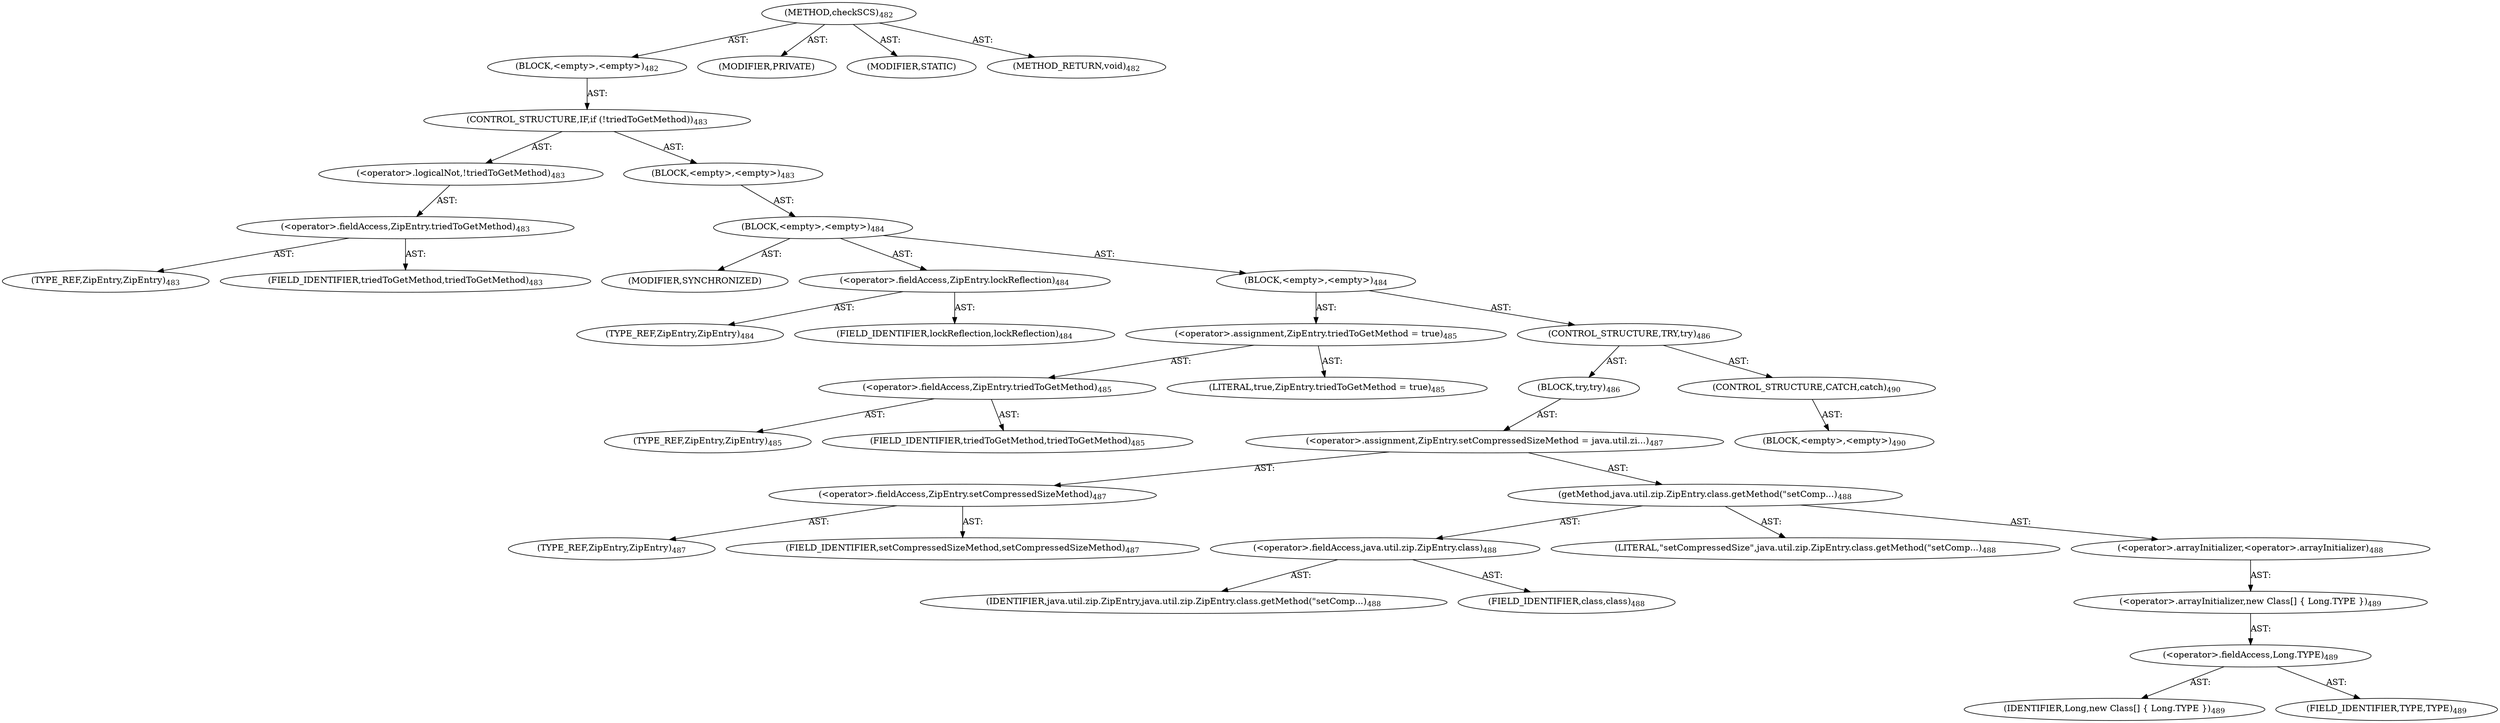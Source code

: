 digraph "checkSCS" {  
"111669149724" [label = <(METHOD,checkSCS)<SUB>482</SUB>> ]
"25769803834" [label = <(BLOCK,&lt;empty&gt;,&lt;empty&gt;)<SUB>482</SUB>> ]
"47244640281" [label = <(CONTROL_STRUCTURE,IF,if (!triedToGetMethod))<SUB>483</SUB>> ]
"30064771343" [label = <(&lt;operator&gt;.logicalNot,!triedToGetMethod)<SUB>483</SUB>> ]
"30064771344" [label = <(&lt;operator&gt;.fieldAccess,ZipEntry.triedToGetMethod)<SUB>483</SUB>> ]
"180388626444" [label = <(TYPE_REF,ZipEntry,ZipEntry)<SUB>483</SUB>> ]
"55834574902" [label = <(FIELD_IDENTIFIER,triedToGetMethod,triedToGetMethod)<SUB>483</SUB>> ]
"25769803835" [label = <(BLOCK,&lt;empty&gt;,&lt;empty&gt;)<SUB>483</SUB>> ]
"25769803836" [label = <(BLOCK,&lt;empty&gt;,&lt;empty&gt;)<SUB>484</SUB>> ]
"133143986248" [label = <(MODIFIER,SYNCHRONIZED)> ]
"30064771345" [label = <(&lt;operator&gt;.fieldAccess,ZipEntry.lockReflection)<SUB>484</SUB>> ]
"180388626445" [label = <(TYPE_REF,ZipEntry,ZipEntry)<SUB>484</SUB>> ]
"55834574903" [label = <(FIELD_IDENTIFIER,lockReflection,lockReflection)<SUB>484</SUB>> ]
"25769803837" [label = <(BLOCK,&lt;empty&gt;,&lt;empty&gt;)<SUB>484</SUB>> ]
"30064771346" [label = <(&lt;operator&gt;.assignment,ZipEntry.triedToGetMethod = true)<SUB>485</SUB>> ]
"30064771347" [label = <(&lt;operator&gt;.fieldAccess,ZipEntry.triedToGetMethod)<SUB>485</SUB>> ]
"180388626446" [label = <(TYPE_REF,ZipEntry,ZipEntry)<SUB>485</SUB>> ]
"55834574904" [label = <(FIELD_IDENTIFIER,triedToGetMethod,triedToGetMethod)<SUB>485</SUB>> ]
"90194313265" [label = <(LITERAL,true,ZipEntry.triedToGetMethod = true)<SUB>485</SUB>> ]
"47244640282" [label = <(CONTROL_STRUCTURE,TRY,try)<SUB>486</SUB>> ]
"25769803838" [label = <(BLOCK,try,try)<SUB>486</SUB>> ]
"30064771348" [label = <(&lt;operator&gt;.assignment,ZipEntry.setCompressedSizeMethod = java.util.zi...)<SUB>487</SUB>> ]
"30064771349" [label = <(&lt;operator&gt;.fieldAccess,ZipEntry.setCompressedSizeMethod)<SUB>487</SUB>> ]
"180388626447" [label = <(TYPE_REF,ZipEntry,ZipEntry)<SUB>487</SUB>> ]
"55834574905" [label = <(FIELD_IDENTIFIER,setCompressedSizeMethod,setCompressedSizeMethod)<SUB>487</SUB>> ]
"30064771350" [label = <(getMethod,java.util.zip.ZipEntry.class.getMethod(&quot;setComp...)<SUB>488</SUB>> ]
"30064771351" [label = <(&lt;operator&gt;.fieldAccess,java.util.zip.ZipEntry.class)<SUB>488</SUB>> ]
"68719476946" [label = <(IDENTIFIER,java.util.zip.ZipEntry,java.util.zip.ZipEntry.class.getMethod(&quot;setComp...)<SUB>488</SUB>> ]
"55834574906" [label = <(FIELD_IDENTIFIER,class,class)<SUB>488</SUB>> ]
"90194313266" [label = <(LITERAL,&quot;setCompressedSize&quot;,java.util.zip.ZipEntry.class.getMethod(&quot;setComp...)<SUB>488</SUB>> ]
"30064771352" [label = <(&lt;operator&gt;.arrayInitializer,&lt;operator&gt;.arrayInitializer)<SUB>488</SUB>> ]
"30064771353" [label = <(&lt;operator&gt;.arrayInitializer,new Class[] { Long.TYPE })<SUB>489</SUB>> ]
"30064771354" [label = <(&lt;operator&gt;.fieldAccess,Long.TYPE)<SUB>489</SUB>> ]
"68719476947" [label = <(IDENTIFIER,Long,new Class[] { Long.TYPE })<SUB>489</SUB>> ]
"55834574907" [label = <(FIELD_IDENTIFIER,TYPE,TYPE)<SUB>489</SUB>> ]
"47244640283" [label = <(CONTROL_STRUCTURE,CATCH,catch)<SUB>490</SUB>> ]
"25769803839" [label = <(BLOCK,&lt;empty&gt;,&lt;empty&gt;)<SUB>490</SUB>> ]
"133143986249" [label = <(MODIFIER,PRIVATE)> ]
"133143986250" [label = <(MODIFIER,STATIC)> ]
"128849018908" [label = <(METHOD_RETURN,void)<SUB>482</SUB>> ]
  "111669149724" -> "25769803834"  [ label = "AST: "] 
  "111669149724" -> "133143986249"  [ label = "AST: "] 
  "111669149724" -> "133143986250"  [ label = "AST: "] 
  "111669149724" -> "128849018908"  [ label = "AST: "] 
  "25769803834" -> "47244640281"  [ label = "AST: "] 
  "47244640281" -> "30064771343"  [ label = "AST: "] 
  "47244640281" -> "25769803835"  [ label = "AST: "] 
  "30064771343" -> "30064771344"  [ label = "AST: "] 
  "30064771344" -> "180388626444"  [ label = "AST: "] 
  "30064771344" -> "55834574902"  [ label = "AST: "] 
  "25769803835" -> "25769803836"  [ label = "AST: "] 
  "25769803836" -> "133143986248"  [ label = "AST: "] 
  "25769803836" -> "30064771345"  [ label = "AST: "] 
  "25769803836" -> "25769803837"  [ label = "AST: "] 
  "30064771345" -> "180388626445"  [ label = "AST: "] 
  "30064771345" -> "55834574903"  [ label = "AST: "] 
  "25769803837" -> "30064771346"  [ label = "AST: "] 
  "25769803837" -> "47244640282"  [ label = "AST: "] 
  "30064771346" -> "30064771347"  [ label = "AST: "] 
  "30064771346" -> "90194313265"  [ label = "AST: "] 
  "30064771347" -> "180388626446"  [ label = "AST: "] 
  "30064771347" -> "55834574904"  [ label = "AST: "] 
  "47244640282" -> "25769803838"  [ label = "AST: "] 
  "47244640282" -> "47244640283"  [ label = "AST: "] 
  "25769803838" -> "30064771348"  [ label = "AST: "] 
  "30064771348" -> "30064771349"  [ label = "AST: "] 
  "30064771348" -> "30064771350"  [ label = "AST: "] 
  "30064771349" -> "180388626447"  [ label = "AST: "] 
  "30064771349" -> "55834574905"  [ label = "AST: "] 
  "30064771350" -> "30064771351"  [ label = "AST: "] 
  "30064771350" -> "90194313266"  [ label = "AST: "] 
  "30064771350" -> "30064771352"  [ label = "AST: "] 
  "30064771351" -> "68719476946"  [ label = "AST: "] 
  "30064771351" -> "55834574906"  [ label = "AST: "] 
  "30064771352" -> "30064771353"  [ label = "AST: "] 
  "30064771353" -> "30064771354"  [ label = "AST: "] 
  "30064771354" -> "68719476947"  [ label = "AST: "] 
  "30064771354" -> "55834574907"  [ label = "AST: "] 
  "47244640283" -> "25769803839"  [ label = "AST: "] 
}
